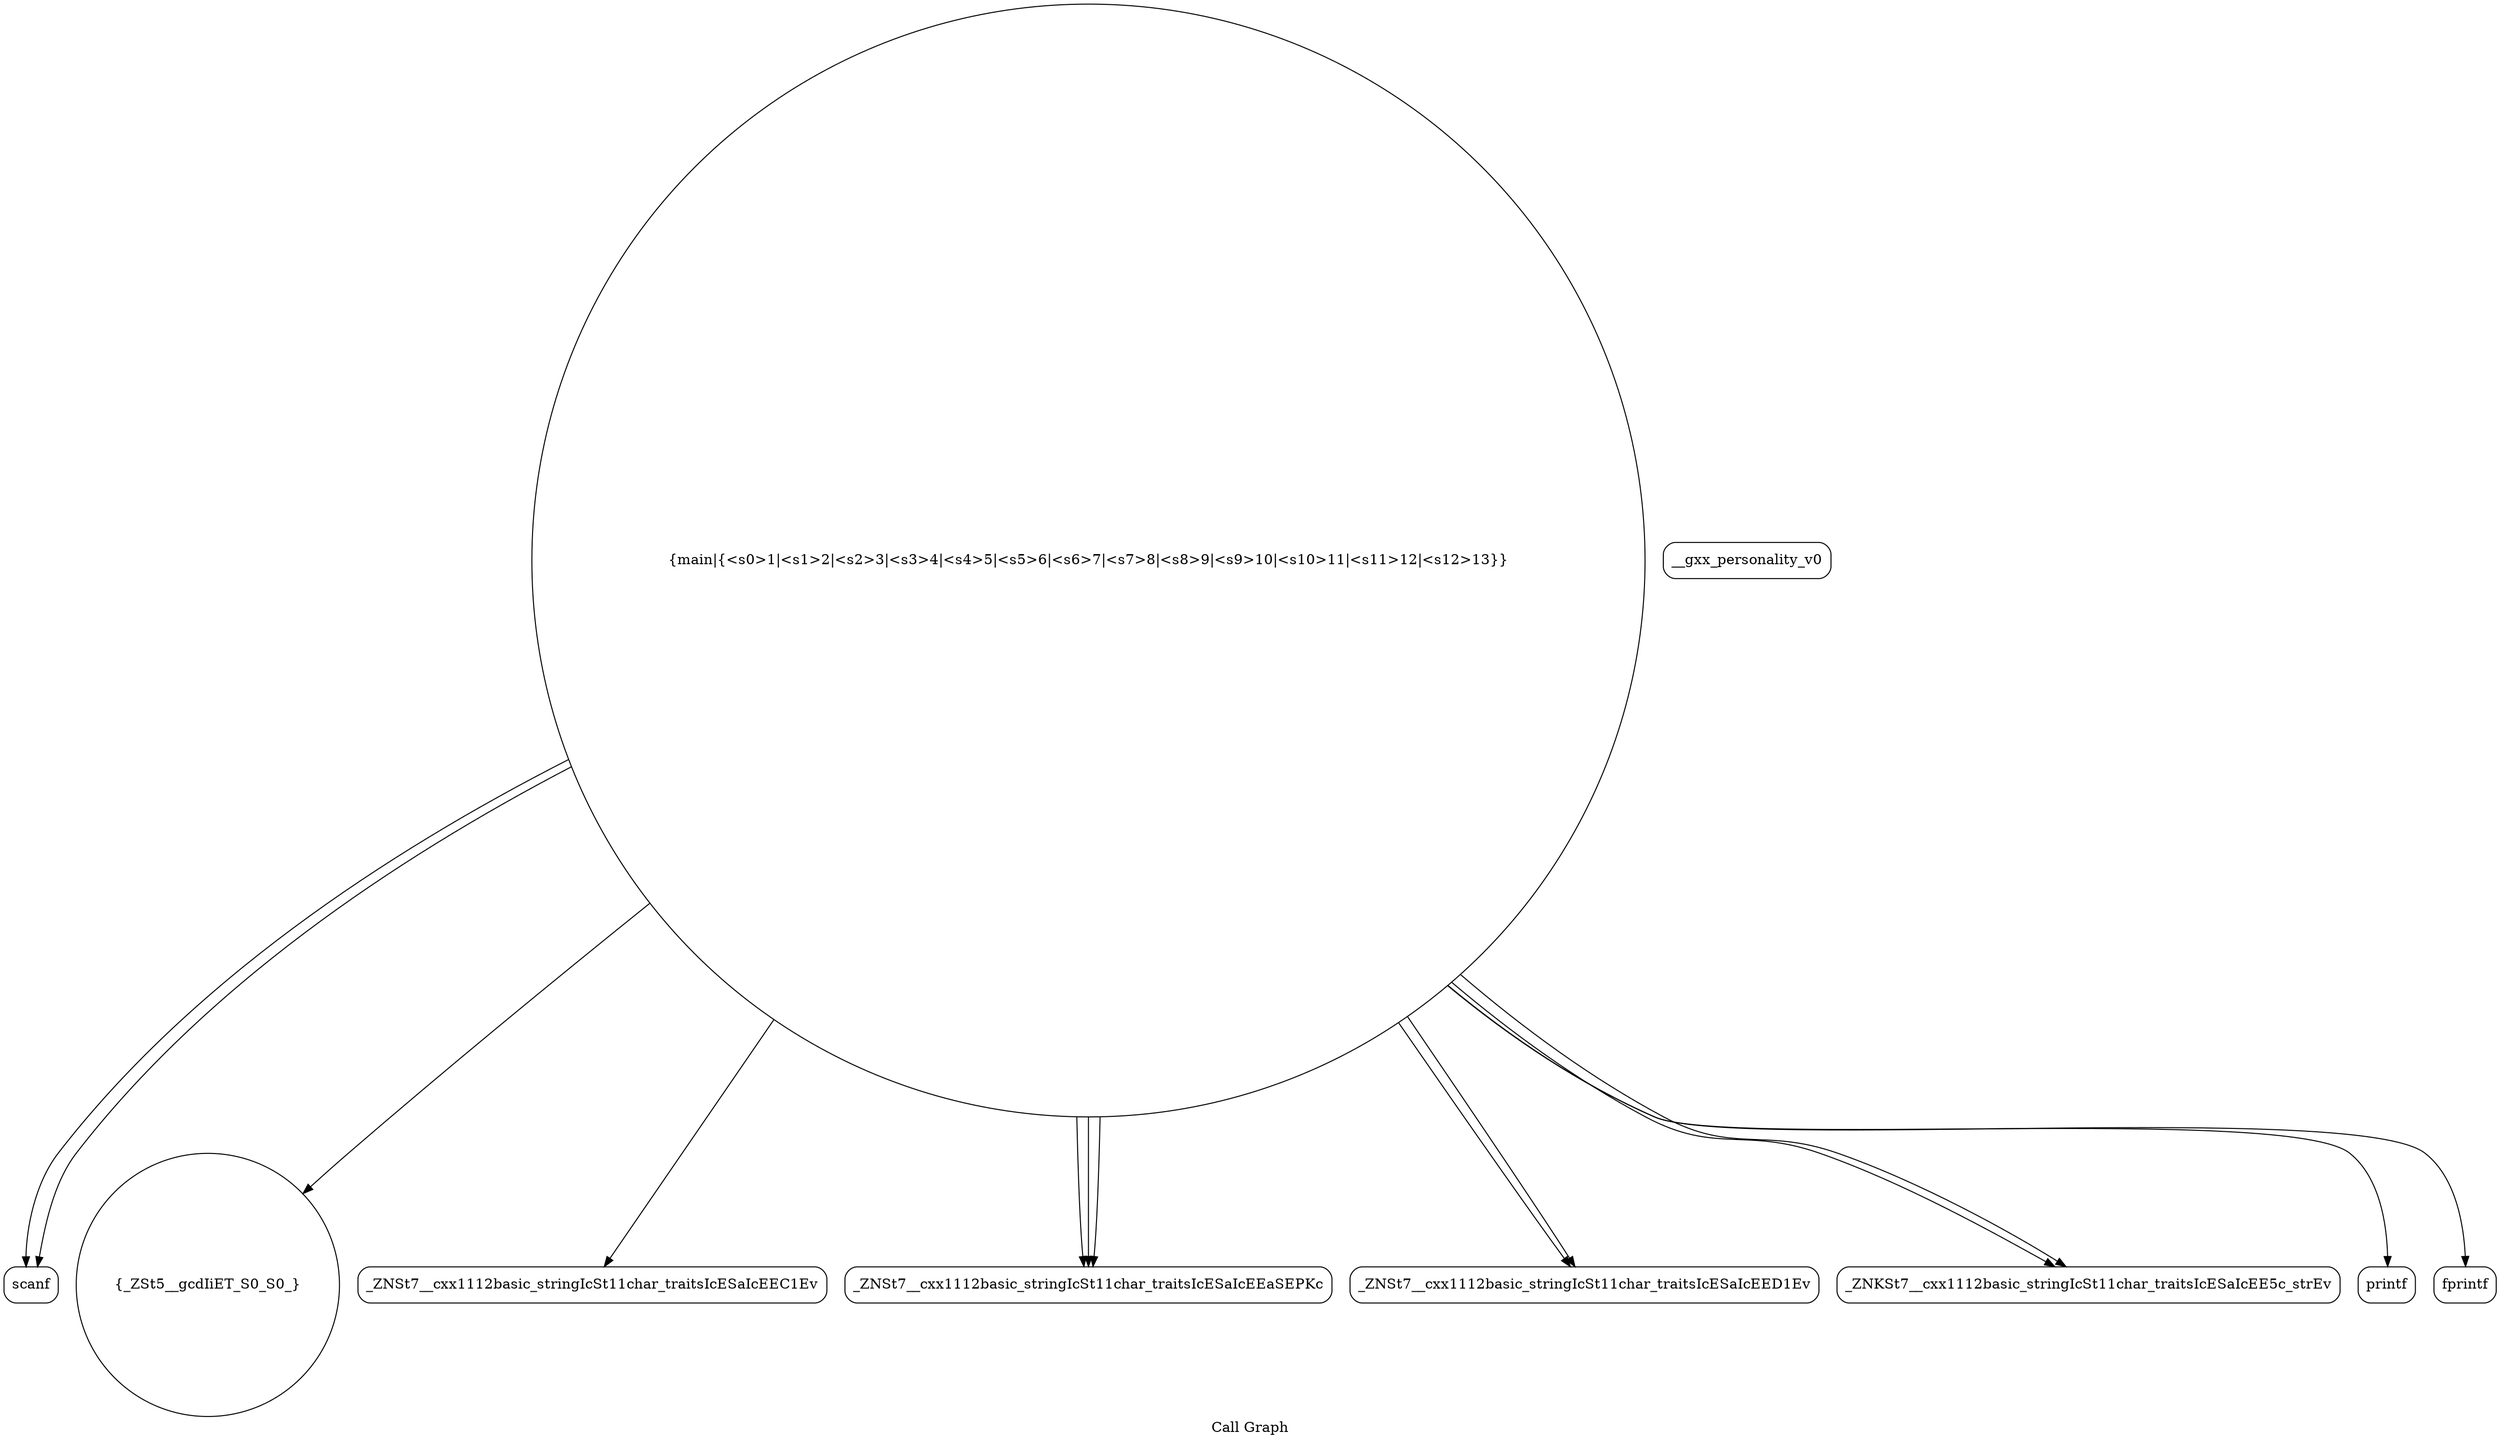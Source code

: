 digraph "Call Graph" {
	label="Call Graph";

	Node0x55d0389843d0 [shape=record,shape=circle,label="{main|{<s0>1|<s1>2|<s2>3|<s3>4|<s4>5|<s5>6|<s6>7|<s7>8|<s8>9|<s9>10|<s10>11|<s11>12|<s12>13}}"];
	Node0x55d0389843d0:s0 -> Node0x55d038984860[color=black];
	Node0x55d0389843d0:s1 -> Node0x55d038984860[color=black];
	Node0x55d0389843d0:s2 -> Node0x55d0389848e0[color=black];
	Node0x55d0389843d0:s3 -> Node0x55d038984960[color=black];
	Node0x55d0389843d0:s4 -> Node0x55d0389849e0[color=black];
	Node0x55d0389843d0:s5 -> Node0x55d038984c60[color=black];
	Node0x55d0389843d0:s6 -> Node0x55d0389849e0[color=black];
	Node0x55d0389843d0:s7 -> Node0x55d0389849e0[color=black];
	Node0x55d0389843d0:s8 -> Node0x55d038984b60[color=black];
	Node0x55d0389843d0:s9 -> Node0x55d038984ae0[color=black];
	Node0x55d0389843d0:s10 -> Node0x55d038984b60[color=black];
	Node0x55d0389843d0:s11 -> Node0x55d038984be0[color=black];
	Node0x55d0389843d0:s12 -> Node0x55d038984c60[color=black];
	Node0x55d038984b60 [shape=record,shape=Mrecord,label="{_ZNKSt7__cxx1112basic_stringIcSt11char_traitsIcESaIcEE5c_strEv}"];
	Node0x55d0389848e0 [shape=record,shape=circle,label="{_ZSt5__gcdIiET_S0_S0_}"];
	Node0x55d038984c60 [shape=record,shape=Mrecord,label="{_ZNSt7__cxx1112basic_stringIcSt11char_traitsIcESaIcEED1Ev}"];
	Node0x55d0389849e0 [shape=record,shape=Mrecord,label="{_ZNSt7__cxx1112basic_stringIcSt11char_traitsIcESaIcEEaSEPKc}"];
	Node0x55d038984ae0 [shape=record,shape=Mrecord,label="{printf}"];
	Node0x55d038984860 [shape=record,shape=Mrecord,label="{scanf}"];
	Node0x55d038984be0 [shape=record,shape=Mrecord,label="{fprintf}"];
	Node0x55d038984960 [shape=record,shape=Mrecord,label="{_ZNSt7__cxx1112basic_stringIcSt11char_traitsIcESaIcEEC1Ev}"];
	Node0x55d038984a60 [shape=record,shape=Mrecord,label="{__gxx_personality_v0}"];
}
